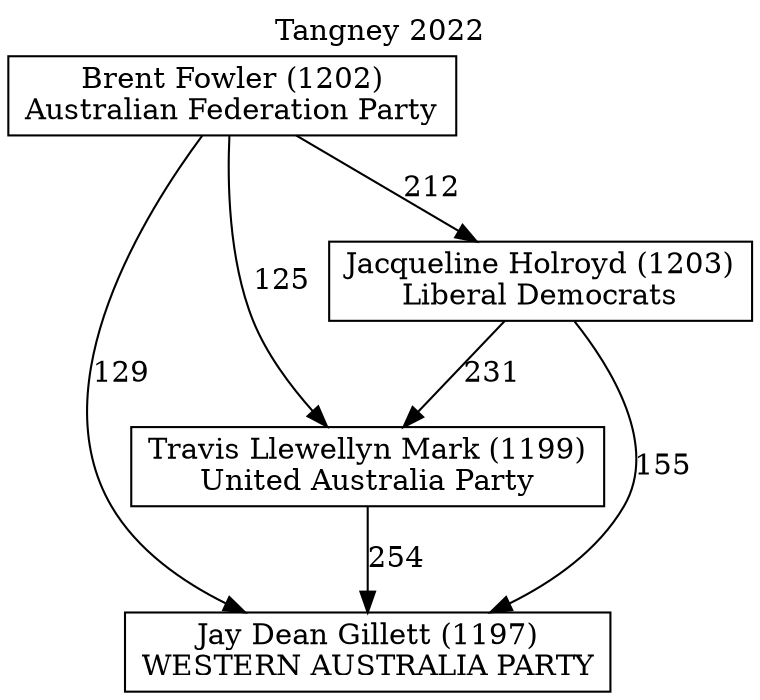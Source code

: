 // House preference flow
digraph "Jay Dean Gillett (1197)_Tangney_2022" {
	graph [label="Tangney 2022" labelloc=t mclimit=10]
	node [shape=box]
	"Jay Dean Gillett (1197)" [label="Jay Dean Gillett (1197)
WESTERN AUSTRALIA PARTY"]
	"Travis Llewellyn Mark (1199)" [label="Travis Llewellyn Mark (1199)
United Australia Party"]
	"Jacqueline Holroyd (1203)" [label="Jacqueline Holroyd (1203)
Liberal Democrats"]
	"Brent Fowler (1202)" [label="Brent Fowler (1202)
Australian Federation Party"]
	"Travis Llewellyn Mark (1199)" -> "Jay Dean Gillett (1197)" [label=254]
	"Jacqueline Holroyd (1203)" -> "Travis Llewellyn Mark (1199)" [label=231]
	"Brent Fowler (1202)" -> "Jacqueline Holroyd (1203)" [label=212]
	"Jacqueline Holroyd (1203)" -> "Jay Dean Gillett (1197)" [label=155]
	"Brent Fowler (1202)" -> "Jay Dean Gillett (1197)" [label=129]
	"Brent Fowler (1202)" -> "Travis Llewellyn Mark (1199)" [label=125]
}
